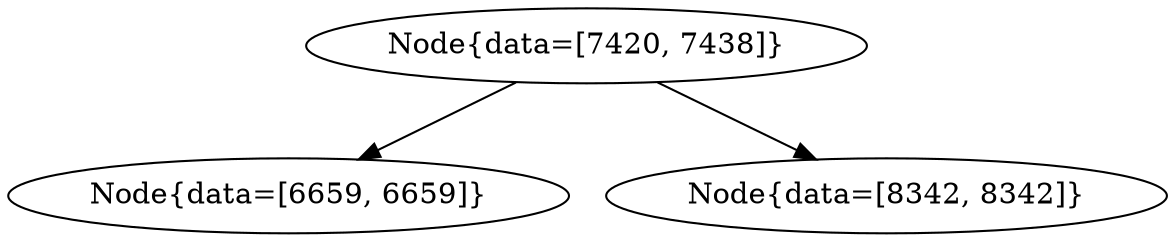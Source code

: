 digraph G{
60182939 [label="Node{data=[7420, 7438]}"]
60182939 -> 413993050
413993050 [label="Node{data=[6659, 6659]}"]
60182939 -> 367660195
367660195 [label="Node{data=[8342, 8342]}"]
}